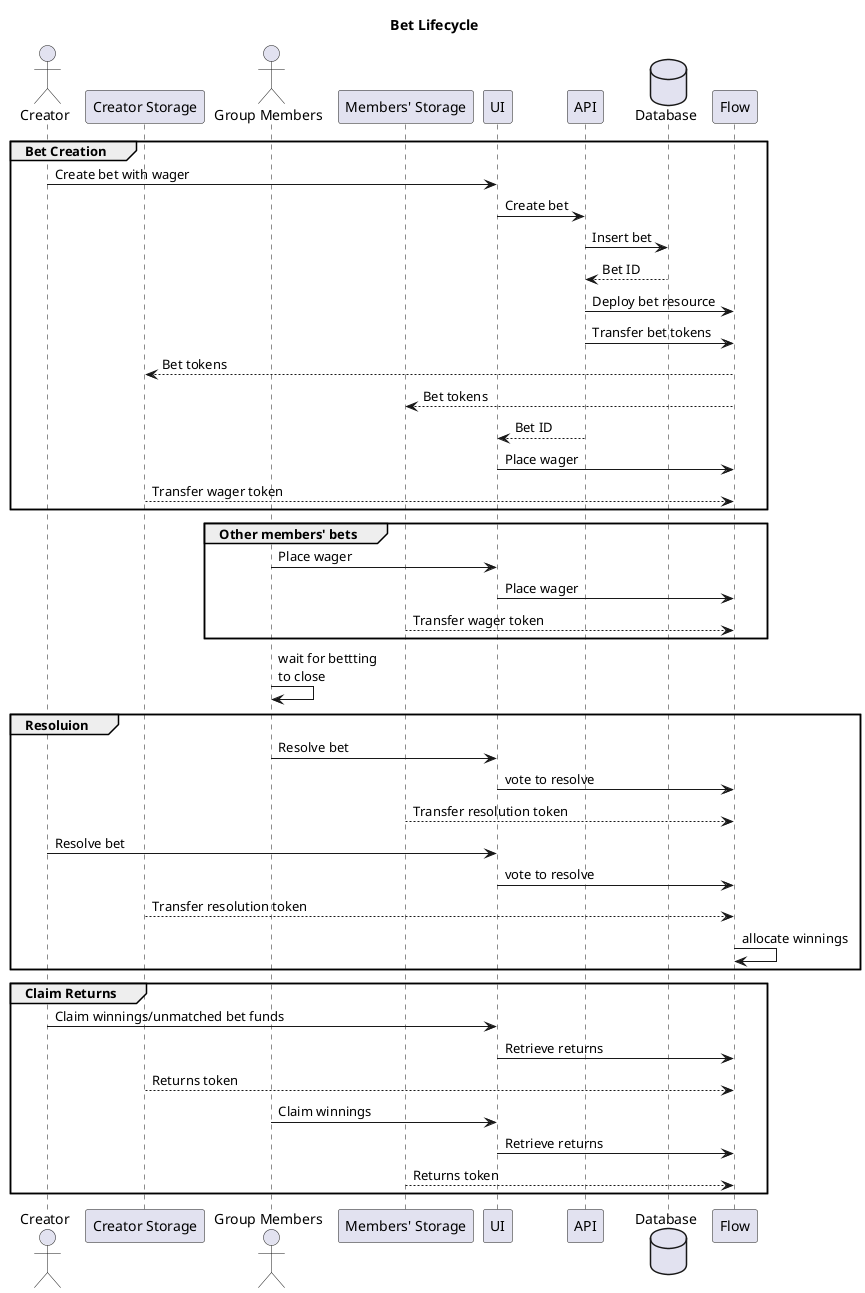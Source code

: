 @startuml betLifecycle

title Bet Lifecycle

actor Creator as creator
participant "Creator Storage" as cStore
actor "Group Members" as member
participant "Members' Storage" as mStore
participant UI as ui
participant API as api
database Database as db
participant Flow as bc

group Bet Creation
    creator -> ui : Create bet with wager
    ui -> api : Create bet
    api -> db : Insert bet
    db --> api : Bet ID
    api -> bc : Deploy bet resource
    api -> bc : Transfer bet tokens
    bc --> cStore : Bet tokens
    bc --> mStore : Bet tokens
    api --> ui : Bet ID
    ui -> bc : Place wager
    cStore --> bc : Transfer wager token
end

group Other members' bets
    member -> ui : Place wager
    ui -> bc : Place wager
    mStore --> bc : Transfer wager token
end

member -> member : wait for bettting\nto close

group Resoluion
    member -> ui : Resolve bet
    ui -> bc : vote to resolve
    mStore --> bc : Transfer resolution token
    creator -> ui : Resolve bet
    ui -> bc : vote to resolve
    cStore --> bc : Transfer resolution token
    bc -> bc : allocate winnings
end

group Claim Returns
    creator -> ui : Claim winnings/unmatched bet funds
    ui -> bc : Retrieve returns
    cStore --> bc : Returns token
    member -> ui : Claim winnings
    ui -> bc : Retrieve returns
    mStore --> bc : Returns token
end

@enduml